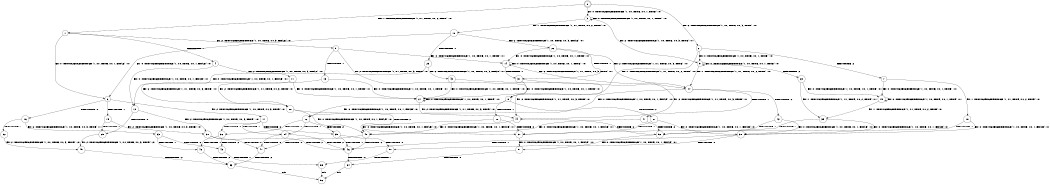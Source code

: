 digraph BCG {
size = "7, 10.5";
center = TRUE;
node [shape = circle];
0 [peripheries = 2];
0 -> 1 [label = "EX !1 !ATOMIC_EXCH_BRANCH (1, +1, TRUE, +0, 2, TRUE) !:0:"];
0 -> 2 [label = "EX !2 !ATOMIC_EXCH_BRANCH (1, +0, TRUE, +0, 3, TRUE) !:0:"];
0 -> 3 [label = "EX !0 !ATOMIC_EXCH_BRANCH (1, +0, TRUE, +0, 1, TRUE) !:0:"];
1 -> 4 [label = "TERMINATE !1"];
1 -> 5 [label = "EX !2 !ATOMIC_EXCH_BRANCH (1, +0, TRUE, +0, 3, FALSE) !:0:"];
1 -> 6 [label = "EX !0 !ATOMIC_EXCH_BRANCH (1, +0, TRUE, +0, 1, FALSE) !:0:"];
2 -> 7 [label = "TERMINATE !2"];
2 -> 8 [label = "EX !1 !ATOMIC_EXCH_BRANCH (1, +1, TRUE, +0, 2, TRUE) !:0:"];
2 -> 9 [label = "EX !0 !ATOMIC_EXCH_BRANCH (1, +0, TRUE, +0, 1, TRUE) !:0:"];
3 -> 10 [label = "EX !1 !ATOMIC_EXCH_BRANCH (1, +1, TRUE, +0, 2, TRUE) !:0:"];
3 -> 9 [label = "EX !2 !ATOMIC_EXCH_BRANCH (1, +0, TRUE, +0, 3, TRUE) !:0:"];
3 -> 3 [label = "EX !0 !ATOMIC_EXCH_BRANCH (1, +0, TRUE, +0, 1, TRUE) !:0:"];
4 -> 11 [label = "EX !2 !ATOMIC_EXCH_BRANCH (1, +0, TRUE, +0, 3, FALSE) !:0:"];
4 -> 12 [label = "EX !0 !ATOMIC_EXCH_BRANCH (1, +0, TRUE, +0, 1, FALSE) !:0:"];
5 -> 13 [label = "TERMINATE !1"];
5 -> 14 [label = "EX !0 !ATOMIC_EXCH_BRANCH (1, +0, TRUE, +0, 1, TRUE) !:0:"];
5 -> 8 [label = "EX !2 !ATOMIC_EXCH_BRANCH (1, +1, TRUE, +0, 3, TRUE) !:0:"];
6 -> 15 [label = "TERMINATE !1"];
6 -> 16 [label = "TERMINATE !0"];
6 -> 17 [label = "EX !2 !ATOMIC_EXCH_BRANCH (1, +0, TRUE, +0, 3, TRUE) !:0:"];
7 -> 18 [label = "EX !1 !ATOMIC_EXCH_BRANCH (1, +1, TRUE, +0, 2, TRUE) !:0:"];
7 -> 19 [label = "EX !0 !ATOMIC_EXCH_BRANCH (1, +0, TRUE, +0, 1, TRUE) !:0:"];
8 -> 20 [label = "TERMINATE !1"];
8 -> 21 [label = "TERMINATE !2"];
8 -> 22 [label = "EX !0 !ATOMIC_EXCH_BRANCH (1, +0, TRUE, +0, 1, FALSE) !:0:"];
9 -> 23 [label = "TERMINATE !2"];
9 -> 24 [label = "EX !1 !ATOMIC_EXCH_BRANCH (1, +1, TRUE, +0, 2, TRUE) !:0:"];
9 -> 9 [label = "EX !0 !ATOMIC_EXCH_BRANCH (1, +0, TRUE, +0, 1, TRUE) !:0:"];
10 -> 25 [label = "TERMINATE !1"];
10 -> 26 [label = "EX !2 !ATOMIC_EXCH_BRANCH (1, +0, TRUE, +0, 3, FALSE) !:0:"];
10 -> 6 [label = "EX !0 !ATOMIC_EXCH_BRANCH (1, +0, TRUE, +0, 1, FALSE) !:0:"];
11 -> 27 [label = "EX !0 !ATOMIC_EXCH_BRANCH (1, +0, TRUE, +0, 1, TRUE) !:0:"];
11 -> 28 [label = "EX !2 !ATOMIC_EXCH_BRANCH (1, +1, TRUE, +0, 3, TRUE) !:0:"];
12 -> 29 [label = "TERMINATE !0"];
12 -> 30 [label = "EX !2 !ATOMIC_EXCH_BRANCH (1, +0, TRUE, +0, 3, TRUE) !:0:"];
13 -> 27 [label = "EX !0 !ATOMIC_EXCH_BRANCH (1, +0, TRUE, +0, 1, TRUE) !:0:"];
13 -> 28 [label = "EX !2 !ATOMIC_EXCH_BRANCH (1, +1, TRUE, +0, 3, TRUE) !:0:"];
14 -> 31 [label = "TERMINATE !1"];
14 -> 24 [label = "EX !2 !ATOMIC_EXCH_BRANCH (1, +1, TRUE, +0, 3, TRUE) !:0:"];
14 -> 14 [label = "EX !0 !ATOMIC_EXCH_BRANCH (1, +0, TRUE, +0, 1, TRUE) !:0:"];
15 -> 29 [label = "TERMINATE !0"];
15 -> 30 [label = "EX !2 !ATOMIC_EXCH_BRANCH (1, +0, TRUE, +0, 3, TRUE) !:0:"];
16 -> 32 [label = "TERMINATE !1"];
16 -> 33 [label = "EX !2 !ATOMIC_EXCH_BRANCH (1, +0, TRUE, +0, 3, TRUE) !:1:"];
17 -> 34 [label = "TERMINATE !1"];
17 -> 35 [label = "TERMINATE !2"];
17 -> 36 [label = "TERMINATE !0"];
18 -> 37 [label = "TERMINATE !1"];
18 -> 38 [label = "EX !0 !ATOMIC_EXCH_BRANCH (1, +0, TRUE, +0, 1, FALSE) !:0:"];
19 -> 39 [label = "EX !1 !ATOMIC_EXCH_BRANCH (1, +1, TRUE, +0, 2, TRUE) !:0:"];
19 -> 19 [label = "EX !0 !ATOMIC_EXCH_BRANCH (1, +0, TRUE, +0, 1, TRUE) !:0:"];
20 -> 37 [label = "TERMINATE !2"];
20 -> 40 [label = "EX !0 !ATOMIC_EXCH_BRANCH (1, +0, TRUE, +0, 1, FALSE) !:0:"];
21 -> 37 [label = "TERMINATE !1"];
21 -> 38 [label = "EX !0 !ATOMIC_EXCH_BRANCH (1, +0, TRUE, +0, 1, FALSE) !:0:"];
22 -> 34 [label = "TERMINATE !1"];
22 -> 35 [label = "TERMINATE !2"];
22 -> 36 [label = "TERMINATE !0"];
23 -> 39 [label = "EX !1 !ATOMIC_EXCH_BRANCH (1, +1, TRUE, +0, 2, TRUE) !:0:"];
23 -> 19 [label = "EX !0 !ATOMIC_EXCH_BRANCH (1, +0, TRUE, +0, 1, TRUE) !:0:"];
24 -> 41 [label = "TERMINATE !1"];
24 -> 42 [label = "TERMINATE !2"];
24 -> 22 [label = "EX !0 !ATOMIC_EXCH_BRANCH (1, +0, TRUE, +0, 1, FALSE) !:0:"];
25 -> 43 [label = "EX !2 !ATOMIC_EXCH_BRANCH (1, +0, TRUE, +0, 3, FALSE) !:0:"];
25 -> 12 [label = "EX !0 !ATOMIC_EXCH_BRANCH (1, +0, TRUE, +0, 1, FALSE) !:0:"];
26 -> 31 [label = "TERMINATE !1"];
26 -> 24 [label = "EX !2 !ATOMIC_EXCH_BRANCH (1, +1, TRUE, +0, 3, TRUE) !:0:"];
26 -> 14 [label = "EX !0 !ATOMIC_EXCH_BRANCH (1, +0, TRUE, +0, 1, TRUE) !:0:"];
27 -> 44 [label = "EX !2 !ATOMIC_EXCH_BRANCH (1, +1, TRUE, +0, 3, TRUE) !:0:"];
27 -> 27 [label = "EX !0 !ATOMIC_EXCH_BRANCH (1, +0, TRUE, +0, 1, TRUE) !:0:"];
28 -> 37 [label = "TERMINATE !2"];
28 -> 40 [label = "EX !0 !ATOMIC_EXCH_BRANCH (1, +0, TRUE, +0, 1, FALSE) !:0:"];
29 -> 45 [label = "EX !2 !ATOMIC_EXCH_BRANCH (1, +0, TRUE, +0, 3, TRUE) !:2:"];
30 -> 46 [label = "TERMINATE !2"];
30 -> 47 [label = "TERMINATE !0"];
31 -> 44 [label = "EX !2 !ATOMIC_EXCH_BRANCH (1, +1, TRUE, +0, 3, TRUE) !:0:"];
31 -> 27 [label = "EX !0 !ATOMIC_EXCH_BRANCH (1, +0, TRUE, +0, 1, TRUE) !:0:"];
32 -> 45 [label = "EX !2 !ATOMIC_EXCH_BRANCH (1, +0, TRUE, +0, 3, TRUE) !:2:"];
33 -> 48 [label = "TERMINATE !1"];
33 -> 49 [label = "TERMINATE !2"];
34 -> 46 [label = "TERMINATE !2"];
34 -> 47 [label = "TERMINATE !0"];
35 -> 46 [label = "TERMINATE !1"];
35 -> 50 [label = "TERMINATE !0"];
36 -> 48 [label = "TERMINATE !1"];
36 -> 49 [label = "TERMINATE !2"];
37 -> 51 [label = "EX !0 !ATOMIC_EXCH_BRANCH (1, +0, TRUE, +0, 1, FALSE) !:0:"];
38 -> 46 [label = "TERMINATE !1"];
38 -> 50 [label = "TERMINATE !0"];
39 -> 52 [label = "TERMINATE !1"];
39 -> 38 [label = "EX !0 !ATOMIC_EXCH_BRANCH (1, +0, TRUE, +0, 1, FALSE) !:0:"];
40 -> 46 [label = "TERMINATE !2"];
40 -> 47 [label = "TERMINATE !0"];
41 -> 52 [label = "TERMINATE !2"];
41 -> 40 [label = "EX !0 !ATOMIC_EXCH_BRANCH (1, +0, TRUE, +0, 1, FALSE) !:0:"];
42 -> 52 [label = "TERMINATE !1"];
42 -> 38 [label = "EX !0 !ATOMIC_EXCH_BRANCH (1, +0, TRUE, +0, 1, FALSE) !:0:"];
43 -> 44 [label = "EX !2 !ATOMIC_EXCH_BRANCH (1, +1, TRUE, +0, 3, TRUE) !:0:"];
43 -> 27 [label = "EX !0 !ATOMIC_EXCH_BRANCH (1, +0, TRUE, +0, 1, TRUE) !:0:"];
44 -> 52 [label = "TERMINATE !2"];
44 -> 40 [label = "EX !0 !ATOMIC_EXCH_BRANCH (1, +0, TRUE, +0, 1, FALSE) !:0:"];
45 -> 53 [label = "TERMINATE !2"];
46 -> 54 [label = "TERMINATE !0"];
47 -> 53 [label = "TERMINATE !2"];
48 -> 53 [label = "TERMINATE !2"];
49 -> 55 [label = "TERMINATE !1"];
50 -> 55 [label = "TERMINATE !1"];
51 -> 54 [label = "TERMINATE !0"];
52 -> 51 [label = "EX !0 !ATOMIC_EXCH_BRANCH (1, +0, TRUE, +0, 1, FALSE) !:0:"];
53 -> 56 [label = "exit"];
54 -> 56 [label = "exit"];
55 -> 56 [label = "exit"];
}
